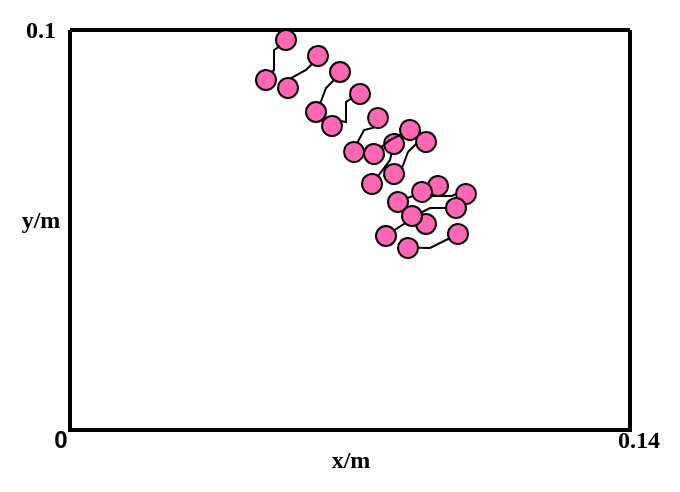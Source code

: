 <mxfile version="21.1.7" type="github">
  <diagram id="xv5Tho9vcZtsLMltUlNm" name="第 1 页">
    <mxGraphModel dx="780" dy="414" grid="1" gridSize="10" guides="1" tooltips="1" connect="1" arrows="1" fold="1" page="1" pageScale="1" pageWidth="827" pageHeight="1169" math="0" shadow="0">
      <root>
        <mxCell id="0" />
        <mxCell id="1" parent="0" />
        <mxCell id="bZlDomiGvNA_Hqav9PgC-26" value="" style="swimlane;startSize=0;strokeWidth=2;" parent="1" vertex="1">
          <mxGeometry x="440" y="525" width="280" height="200" as="geometry">
            <mxRectangle x="120" y="280" width="50" height="40" as="alternateBounds" />
          </mxGeometry>
        </mxCell>
        <mxCell id="bZlDomiGvNA_Hqav9PgC-27" value="" style="group;rotation=40;" parent="bZlDomiGvNA_Hqav9PgC-26" vertex="1" connectable="0">
          <mxGeometry x="174" y="91" width="20" height="30" as="geometry" />
        </mxCell>
        <mxCell id="bZlDomiGvNA_Hqav9PgC-28" value="" style="ellipse;whiteSpace=wrap;html=1;aspect=fixed;fillColor=#FF66B3;rotation=40;" parent="bZlDomiGvNA_Hqav9PgC-27" vertex="1">
          <mxGeometry x="15" y="6" width="10" height="10" as="geometry" />
        </mxCell>
        <mxCell id="bZlDomiGvNA_Hqav9PgC-29" value="" style="ellipse;whiteSpace=wrap;html=1;aspect=fixed;fillColor=#FF66B3;rotation=40;" parent="bZlDomiGvNA_Hqav9PgC-27" vertex="1">
          <mxGeometry x="-10" y="13" width="10" height="10" as="geometry" />
        </mxCell>
        <mxCell id="bZlDomiGvNA_Hqav9PgC-30" value="" style="endArrow=none;html=1;rounded=0;startArrow=none;" parent="bZlDomiGvNA_Hqav9PgC-27" source="bZlDomiGvNA_Hqav9PgC-29" target="bZlDomiGvNA_Hqav9PgC-28" edge="1">
          <mxGeometry width="50" height="50" relative="1" as="geometry">
            <mxPoint x="-33" y="51" as="sourcePoint" />
            <mxPoint x="37" y="44" as="targetPoint" />
            <Array as="points">
              <mxPoint x="6" y="18" />
            </Array>
          </mxGeometry>
        </mxCell>
        <mxCell id="bZlDomiGvNA_Hqav9PgC-31" value="" style="group;rotation=40;" parent="bZlDomiGvNA_Hqav9PgC-27" vertex="1" connectable="0">
          <mxGeometry x="-10" y="-24" width="20" height="30" as="geometry" />
        </mxCell>
        <mxCell id="bZlDomiGvNA_Hqav9PgC-32" value="" style="ellipse;whiteSpace=wrap;html=1;aspect=fixed;fillColor=#FF66B3;rotation=40;" parent="bZlDomiGvNA_Hqav9PgC-31" vertex="1">
          <mxGeometry x="15" y="6" width="10" height="10" as="geometry" />
        </mxCell>
        <mxCell id="bZlDomiGvNA_Hqav9PgC-33" value="" style="ellipse;whiteSpace=wrap;html=1;aspect=fixed;fillColor=#FF66B3;rotation=40;" parent="bZlDomiGvNA_Hqav9PgC-31" vertex="1">
          <mxGeometry x="-5" y="14" width="10" height="10" as="geometry" />
        </mxCell>
        <mxCell id="bZlDomiGvNA_Hqav9PgC-34" value="" style="endArrow=none;html=1;rounded=0;startArrow=none;" parent="bZlDomiGvNA_Hqav9PgC-31" source="bZlDomiGvNA_Hqav9PgC-33" target="bZlDomiGvNA_Hqav9PgC-32" edge="1">
          <mxGeometry width="50" height="50" relative="1" as="geometry">
            <mxPoint x="-33" y="51" as="sourcePoint" />
            <mxPoint x="37" y="44" as="targetPoint" />
          </mxGeometry>
        </mxCell>
        <mxCell id="bZlDomiGvNA_Hqav9PgC-35" value="" style="group;rotation=20;" parent="bZlDomiGvNA_Hqav9PgC-26" vertex="1" connectable="0">
          <mxGeometry x="133" y="43" width="20" height="30" as="geometry" />
        </mxCell>
        <mxCell id="bZlDomiGvNA_Hqav9PgC-36" value="" style="ellipse;whiteSpace=wrap;html=1;aspect=fixed;fillColor=#FF66B3;rotation=20;" parent="bZlDomiGvNA_Hqav9PgC-35" vertex="1">
          <mxGeometry x="16" y="-4" width="10" height="10" as="geometry" />
        </mxCell>
        <mxCell id="bZlDomiGvNA_Hqav9PgC-37" value="" style="ellipse;whiteSpace=wrap;html=1;aspect=fixed;fillColor=#FF66B3;rotation=20;" parent="bZlDomiGvNA_Hqav9PgC-35" vertex="1">
          <mxGeometry x="4" y="13" width="10" height="10" as="geometry" />
        </mxCell>
        <mxCell id="bZlDomiGvNA_Hqav9PgC-39" value="" style="group;rotation=15;" parent="bZlDomiGvNA_Hqav9PgC-35" vertex="1" connectable="0">
          <mxGeometry x="-5" y="-18" width="20" height="30" as="geometry" />
        </mxCell>
        <mxCell id="bZlDomiGvNA_Hqav9PgC-40" value="" style="ellipse;whiteSpace=wrap;html=1;aspect=fixed;fillColor=#FF66B3;rotation=15;" parent="bZlDomiGvNA_Hqav9PgC-39" vertex="1">
          <mxGeometry x="12" y="2" width="10" height="10" as="geometry" />
        </mxCell>
        <mxCell id="bZlDomiGvNA_Hqav9PgC-41" value="" style="ellipse;whiteSpace=wrap;html=1;aspect=fixed;fillColor=#FF66B3;rotation=15;" parent="bZlDomiGvNA_Hqav9PgC-39" vertex="1">
          <mxGeometry x="-2" y="18" width="10" height="10" as="geometry" />
        </mxCell>
        <mxCell id="Czu-td4PpjI0lh8Yw7jR-8" value="" style="endArrow=none;html=1;rounded=0;startArrow=none;entryX=0.5;entryY=1;entryDx=0;entryDy=0;exitX=0.5;exitY=0;exitDx=0;exitDy=0;" parent="bZlDomiGvNA_Hqav9PgC-35" source="bZlDomiGvNA_Hqav9PgC-37" target="bZlDomiGvNA_Hqav9PgC-36" edge="1">
          <mxGeometry width="50" height="50" relative="1" as="geometry">
            <mxPoint x="17" y="12" as="sourcePoint" />
            <mxPoint x="18" y="3" as="targetPoint" />
            <Array as="points">
              <mxPoint x="14" y="7" />
            </Array>
          </mxGeometry>
        </mxCell>
        <mxCell id="bZlDomiGvNA_Hqav9PgC-43" value="" style="group;rotation=90;" parent="bZlDomiGvNA_Hqav9PgC-26" vertex="1" connectable="0">
          <mxGeometry x="119" y="16" width="20" height="30" as="geometry" />
        </mxCell>
        <mxCell id="bZlDomiGvNA_Hqav9PgC-44" value="" style="ellipse;whiteSpace=wrap;html=1;aspect=fixed;fillColor=#FF66B3;rotation=0;" parent="bZlDomiGvNA_Hqav9PgC-43" vertex="1">
          <mxGeometry x="11" width="10" height="10" as="geometry" />
        </mxCell>
        <mxCell id="bZlDomiGvNA_Hqav9PgC-45" value="" style="ellipse;whiteSpace=wrap;html=1;aspect=fixed;fillColor=#FF66B3;rotation=0;" parent="bZlDomiGvNA_Hqav9PgC-43" vertex="1">
          <mxGeometry x="-1" y="20" width="10" height="10" as="geometry" />
        </mxCell>
        <mxCell id="bZlDomiGvNA_Hqav9PgC-47" value="" style="group;rotation=105;" parent="bZlDomiGvNA_Hqav9PgC-26" vertex="1" connectable="0">
          <mxGeometry x="50" y="-9" width="20" height="30" as="geometry" />
        </mxCell>
        <mxCell id="bZlDomiGvNA_Hqav9PgC-48" value="" style="ellipse;whiteSpace=wrap;html=1;aspect=fixed;fillColor=#FF66B3;rotation=15;" parent="bZlDomiGvNA_Hqav9PgC-47" vertex="1">
          <mxGeometry x="69" y="17" width="10" height="10" as="geometry" />
        </mxCell>
        <mxCell id="bZlDomiGvNA_Hqav9PgC-49" value="" style="ellipse;whiteSpace=wrap;html=1;aspect=fixed;fillColor=#FF66B3;rotation=15;" parent="bZlDomiGvNA_Hqav9PgC-47" vertex="1">
          <mxGeometry x="54" y="33" width="10" height="10" as="geometry" />
        </mxCell>
        <mxCell id="bZlDomiGvNA_Hqav9PgC-51" value="" style="group;rotation=15;" parent="1" vertex="1" connectable="0">
          <mxGeometry x="574" y="595" width="20" height="30" as="geometry" />
        </mxCell>
        <mxCell id="bZlDomiGvNA_Hqav9PgC-52" value="" style="ellipse;whiteSpace=wrap;html=1;aspect=fixed;fillColor=#FF66B3;rotation=15;" parent="bZlDomiGvNA_Hqav9PgC-51" vertex="1">
          <mxGeometry x="12" y="2" width="10" height="10" as="geometry" />
        </mxCell>
        <mxCell id="bZlDomiGvNA_Hqav9PgC-53" value="" style="ellipse;whiteSpace=wrap;html=1;aspect=fixed;fillColor=#FF66B3;rotation=15;" parent="bZlDomiGvNA_Hqav9PgC-51" vertex="1">
          <mxGeometry x="23" y="-18" width="10" height="10" as="geometry" />
        </mxCell>
        <mxCell id="bZlDomiGvNA_Hqav9PgC-54" value="" style="endArrow=none;html=1;rounded=0;startArrow=none;" parent="bZlDomiGvNA_Hqav9PgC-51" source="bZlDomiGvNA_Hqav9PgC-53" target="bZlDomiGvNA_Hqav9PgC-52" edge="1">
          <mxGeometry width="50" height="50" relative="1" as="geometry">
            <mxPoint x="-14" y="66" as="sourcePoint" />
            <mxPoint x="47" y="30" as="targetPoint" />
            <Array as="points">
              <mxPoint x="26" y="-5" />
            </Array>
          </mxGeometry>
        </mxCell>
        <mxCell id="bZlDomiGvNA_Hqav9PgC-55" value="" style="group;rotation=30;" parent="1" vertex="1" connectable="0">
          <mxGeometry x="591" y="566" width="20" height="30" as="geometry" />
        </mxCell>
        <mxCell id="bZlDomiGvNA_Hqav9PgC-56" value="" style="ellipse;whiteSpace=wrap;html=1;aspect=fixed;fillColor=#FF66B3;rotation=30;" parent="bZlDomiGvNA_Hqav9PgC-55" vertex="1">
          <mxGeometry x="14" y="4" width="10" height="10" as="geometry" />
        </mxCell>
        <mxCell id="bZlDomiGvNA_Hqav9PgC-57" value="" style="ellipse;whiteSpace=wrap;html=1;aspect=fixed;fillColor=#FF66B3;rotation=30;" parent="bZlDomiGvNA_Hqav9PgC-55" vertex="1">
          <mxGeometry x="-4" y="16" width="10" height="10" as="geometry" />
        </mxCell>
        <mxCell id="bZlDomiGvNA_Hqav9PgC-58" value="" style="endArrow=none;html=1;rounded=0;startArrow=none;" parent="bZlDomiGvNA_Hqav9PgC-55" source="bZlDomiGvNA_Hqav9PgC-57" target="bZlDomiGvNA_Hqav9PgC-56" edge="1">
          <mxGeometry width="50" height="50" relative="1" as="geometry">
            <mxPoint x="-26" y="58" as="sourcePoint" />
            <mxPoint x="42" y="39" as="targetPoint" />
            <Array as="points">
              <mxPoint x="9" y="14" />
            </Array>
          </mxGeometry>
        </mxCell>
        <mxCell id="bZlDomiGvNA_Hqav9PgC-59" value="" style="group;rotation=45;" parent="1" vertex="1" connectable="0">
          <mxGeometry x="538" y="605" width="20" height="56" as="geometry" />
        </mxCell>
        <mxCell id="bZlDomiGvNA_Hqav9PgC-60" value="" style="ellipse;whiteSpace=wrap;html=1;aspect=fixed;fillColor=#FF66B3;rotation=45;" parent="bZlDomiGvNA_Hqav9PgC-59" vertex="1">
          <mxGeometry x="75" y="12" width="10" height="10" as="geometry" />
        </mxCell>
        <mxCell id="bZlDomiGvNA_Hqav9PgC-61" value="" style="ellipse;whiteSpace=wrap;html=1;aspect=fixed;fillColor=#FF66B3;rotation=45;" parent="bZlDomiGvNA_Hqav9PgC-59" vertex="1">
          <mxGeometry x="55" y="18" width="10" height="10" as="geometry" />
        </mxCell>
        <mxCell id="bZlDomiGvNA_Hqav9PgC-62" value="" style="endArrow=none;html=1;rounded=0;startArrow=none;" parent="bZlDomiGvNA_Hqav9PgC-59" source="bZlDomiGvNA_Hqav9PgC-61" target="bZlDomiGvNA_Hqav9PgC-60" edge="1">
          <mxGeometry width="50" height="50" relative="1" as="geometry">
            <mxPoint x="24" y="52" as="sourcePoint" />
            <mxPoint x="94" y="51" as="targetPoint" />
            <Array as="points">
              <mxPoint x="72" y="15" />
            </Array>
          </mxGeometry>
        </mxCell>
        <mxCell id="bZlDomiGvNA_Hqav9PgC-63" value="" style="group;rotation=65;" parent="bZlDomiGvNA_Hqav9PgC-59" vertex="1" connectable="0">
          <mxGeometry x="52" y="-16" width="20" height="40" as="geometry" />
        </mxCell>
        <mxCell id="bZlDomiGvNA_Hqav9PgC-64" value="" style="ellipse;whiteSpace=wrap;html=1;aspect=fixed;fillColor=#FF66B3;rotation=65;" parent="bZlDomiGvNA_Hqav9PgC-63" vertex="1">
          <mxGeometry x="43" y="13" width="10" height="10" as="geometry" />
        </mxCell>
        <mxCell id="bZlDomiGvNA_Hqav9PgC-65" value="" style="ellipse;whiteSpace=wrap;html=1;aspect=fixed;fillColor=#FF66B3;rotation=65;" parent="bZlDomiGvNA_Hqav9PgC-63" vertex="1">
          <mxGeometry x="21" y="12" width="10" height="10" as="geometry" />
        </mxCell>
        <mxCell id="bZlDomiGvNA_Hqav9PgC-67" value="" style="group;rotation=140;" parent="bZlDomiGvNA_Hqav9PgC-63" vertex="1" connectable="0">
          <mxGeometry x="-11" y="9" width="20" height="30" as="geometry" />
        </mxCell>
        <mxCell id="bZlDomiGvNA_Hqav9PgC-68" value="" style="ellipse;whiteSpace=wrap;html=1;aspect=fixed;fillColor=#FF66B3;rotation=50;" parent="bZlDomiGvNA_Hqav9PgC-67" vertex="1">
          <mxGeometry x="49" y="11" width="10" height="10" as="geometry" />
        </mxCell>
        <mxCell id="bZlDomiGvNA_Hqav9PgC-69" value="" style="ellipse;whiteSpace=wrap;html=1;aspect=fixed;fillColor=#FF66B3;rotation=50;" parent="bZlDomiGvNA_Hqav9PgC-67" vertex="1">
          <mxGeometry x="27" y="15" width="10" height="10" as="geometry" />
        </mxCell>
        <mxCell id="bZlDomiGvNA_Hqav9PgC-71" value="" style="group;rotation=105;" parent="bZlDomiGvNA_Hqav9PgC-59" vertex="1" connectable="0">
          <mxGeometry x="62" y="-31" width="20" height="30" as="geometry" />
        </mxCell>
        <mxCell id="bZlDomiGvNA_Hqav9PgC-72" value="" style="ellipse;whiteSpace=wrap;html=1;aspect=fixed;fillColor=#FF66B3;rotation=15;" parent="bZlDomiGvNA_Hqav9PgC-71" vertex="1">
          <mxGeometry x="13" y="2" width="10" height="10" as="geometry" />
        </mxCell>
        <mxCell id="bZlDomiGvNA_Hqav9PgC-73" value="" style="ellipse;whiteSpace=wrap;html=1;aspect=fixed;fillColor=#FF66B3;rotation=15;" parent="bZlDomiGvNA_Hqav9PgC-71" vertex="1">
          <mxGeometry x="-3" y="18" width="10" height="10" as="geometry" />
        </mxCell>
        <mxCell id="bZlDomiGvNA_Hqav9PgC-70" value="" style="endArrow=none;html=1;rounded=0;startArrow=none;exitX=-0.073;exitY=0.26;exitDx=0;exitDy=0;exitPerimeter=0;" parent="bZlDomiGvNA_Hqav9PgC-59" source="bZlDomiGvNA_Hqav9PgC-60" target="bZlDomiGvNA_Hqav9PgC-68" edge="1">
          <mxGeometry width="50" height="50" relative="1" as="geometry">
            <mxPoint x="78" y="12" as="sourcePoint" />
            <mxPoint x="104" y="44" as="targetPoint" />
            <Array as="points">
              <mxPoint x="82" y="9" />
            </Array>
          </mxGeometry>
        </mxCell>
        <mxCell id="bZlDomiGvNA_Hqav9PgC-75" value="" style="group;rotation=85;" parent="1" vertex="1" connectable="0">
          <mxGeometry x="533" y="525" width="20" height="30" as="geometry" />
        </mxCell>
        <mxCell id="bZlDomiGvNA_Hqav9PgC-76" value="" style="ellipse;whiteSpace=wrap;html=1;aspect=fixed;fillColor=#FF66B3;rotation=-5;" parent="bZlDomiGvNA_Hqav9PgC-75" vertex="1">
          <mxGeometry x="10" width="10" height="10" as="geometry" />
        </mxCell>
        <mxCell id="bZlDomiGvNA_Hqav9PgC-77" value="" style="ellipse;whiteSpace=wrap;html=1;aspect=fixed;fillColor=#FF66B3;rotation=-5;" parent="bZlDomiGvNA_Hqav9PgC-75" vertex="1">
          <mxGeometry y="20" width="10" height="10" as="geometry" />
        </mxCell>
        <mxCell id="bZlDomiGvNA_Hqav9PgC-80" value="&lt;font face=&quot;Times New Roman&quot;&gt;&lt;b&gt;y/m&lt;/b&gt;&lt;/font&gt;" style="text;html=1;align=center;verticalAlign=middle;resizable=0;points=[];autosize=1;strokeColor=none;fillColor=none;" parent="1" vertex="1">
          <mxGeometry x="405" y="605" width="40" height="30" as="geometry" />
        </mxCell>
        <mxCell id="bZlDomiGvNA_Hqav9PgC-81" value="&lt;font face=&quot;Times New Roman&quot;&gt;&lt;b&gt;x/m&lt;/b&gt;&lt;/font&gt;" style="text;html=1;align=center;verticalAlign=middle;resizable=0;points=[];autosize=1;strokeColor=none;fillColor=none;" parent="1" vertex="1">
          <mxGeometry x="560" y="725" width="40" height="30" as="geometry" />
        </mxCell>
        <mxCell id="bZlDomiGvNA_Hqav9PgC-82" value="&lt;b&gt;0&lt;/b&gt;" style="text;html=1;align=center;verticalAlign=middle;resizable=0;points=[];autosize=1;strokeColor=none;fillColor=none;" parent="1" vertex="1">
          <mxGeometry x="420" y="715" width="30" height="30" as="geometry" />
        </mxCell>
        <mxCell id="Czu-td4PpjI0lh8Yw7jR-3" value="" style="endArrow=none;html=1;rounded=0;startArrow=none;" parent="1" edge="1">
          <mxGeometry width="50" height="50" relative="1" as="geometry">
            <mxPoint x="541" y="546" as="sourcePoint" />
            <mxPoint x="545" y="533" as="targetPoint" />
            <Array as="points">
              <mxPoint x="542" y="545" />
              <mxPoint x="542" y="535" />
            </Array>
          </mxGeometry>
        </mxCell>
        <mxCell id="Czu-td4PpjI0lh8Yw7jR-5" value="" style="endArrow=none;html=1;rounded=0;startArrow=none;exitX=0.5;exitY=0;exitDx=0;exitDy=0;" parent="1" source="bZlDomiGvNA_Hqav9PgC-49" edge="1">
          <mxGeometry width="50" height="50" relative="1" as="geometry">
            <mxPoint x="550" y="548" as="sourcePoint" />
            <mxPoint x="561" y="542" as="targetPoint" />
            <Array as="points">
              <mxPoint x="558" y="545" />
            </Array>
          </mxGeometry>
        </mxCell>
        <mxCell id="Czu-td4PpjI0lh8Yw7jR-6" value="" style="endArrow=none;html=1;rounded=0;startArrow=none;" parent="1" edge="1">
          <mxGeometry width="50" height="50" relative="1" as="geometry">
            <mxPoint x="565" y="562" as="sourcePoint" />
            <mxPoint x="572" y="550" as="targetPoint" />
            <Array as="points">
              <mxPoint x="568" y="554" />
            </Array>
          </mxGeometry>
        </mxCell>
        <mxCell id="Czu-td4PpjI0lh8Yw7jR-7" value="" style="endArrow=none;html=1;rounded=0;startArrow=none;exitX=1;exitY=0;exitDx=0;exitDy=0;" parent="1" source="bZlDomiGvNA_Hqav9PgC-41" edge="1">
          <mxGeometry width="50" height="50" relative="1" as="geometry">
            <mxPoint x="577" y="572" as="sourcePoint" />
            <mxPoint x="581" y="559" as="targetPoint" />
            <Array as="points">
              <mxPoint x="578" y="571" />
              <mxPoint x="578" y="561" />
            </Array>
          </mxGeometry>
        </mxCell>
        <mxCell id="Czu-td4PpjI0lh8Yw7jR-9" value="" style="endArrow=none;html=1;rounded=0;startArrow=none;" parent="1" edge="1">
          <mxGeometry width="50" height="50" relative="1" as="geometry">
            <mxPoint x="606" y="594" as="sourcePoint" />
            <mxPoint x="613" y="582" as="targetPoint" />
            <Array as="points">
              <mxPoint x="609" y="586" />
            </Array>
          </mxGeometry>
        </mxCell>
        <mxCell id="Czu-td4PpjI0lh8Yw7jR-11" value="" style="endArrow=none;html=1;rounded=0;startArrow=none;" parent="1" edge="1">
          <mxGeometry width="50" height="50" relative="1" as="geometry">
            <mxPoint x="620" y="609" as="sourcePoint" />
            <mxPoint x="633" y="607" as="targetPoint" />
            <Array as="points">
              <mxPoint x="621" y="608" />
              <mxPoint x="631" y="608" />
            </Array>
          </mxGeometry>
        </mxCell>
        <mxCell id="wULHfRAIbGCLDM74-Tws-1" value="&lt;font face=&quot;Times New Roman&quot;&gt;&lt;b&gt;0.1&lt;/b&gt;&lt;/font&gt;" style="text;html=1;align=center;verticalAlign=middle;resizable=0;points=[];autosize=1;strokeColor=none;fillColor=none;" vertex="1" parent="1">
          <mxGeometry x="405" y="510" width="40" height="30" as="geometry" />
        </mxCell>
        <mxCell id="wULHfRAIbGCLDM74-Tws-2" value="&lt;font face=&quot;Times New Roman&quot;&gt;&lt;b&gt;0.14&lt;/b&gt;&lt;/font&gt;" style="text;html=1;align=center;verticalAlign=middle;resizable=0;points=[];autosize=1;strokeColor=none;fillColor=none;" vertex="1" parent="1">
          <mxGeometry x="704" y="715" width="40" height="30" as="geometry" />
        </mxCell>
      </root>
    </mxGraphModel>
  </diagram>
</mxfile>
